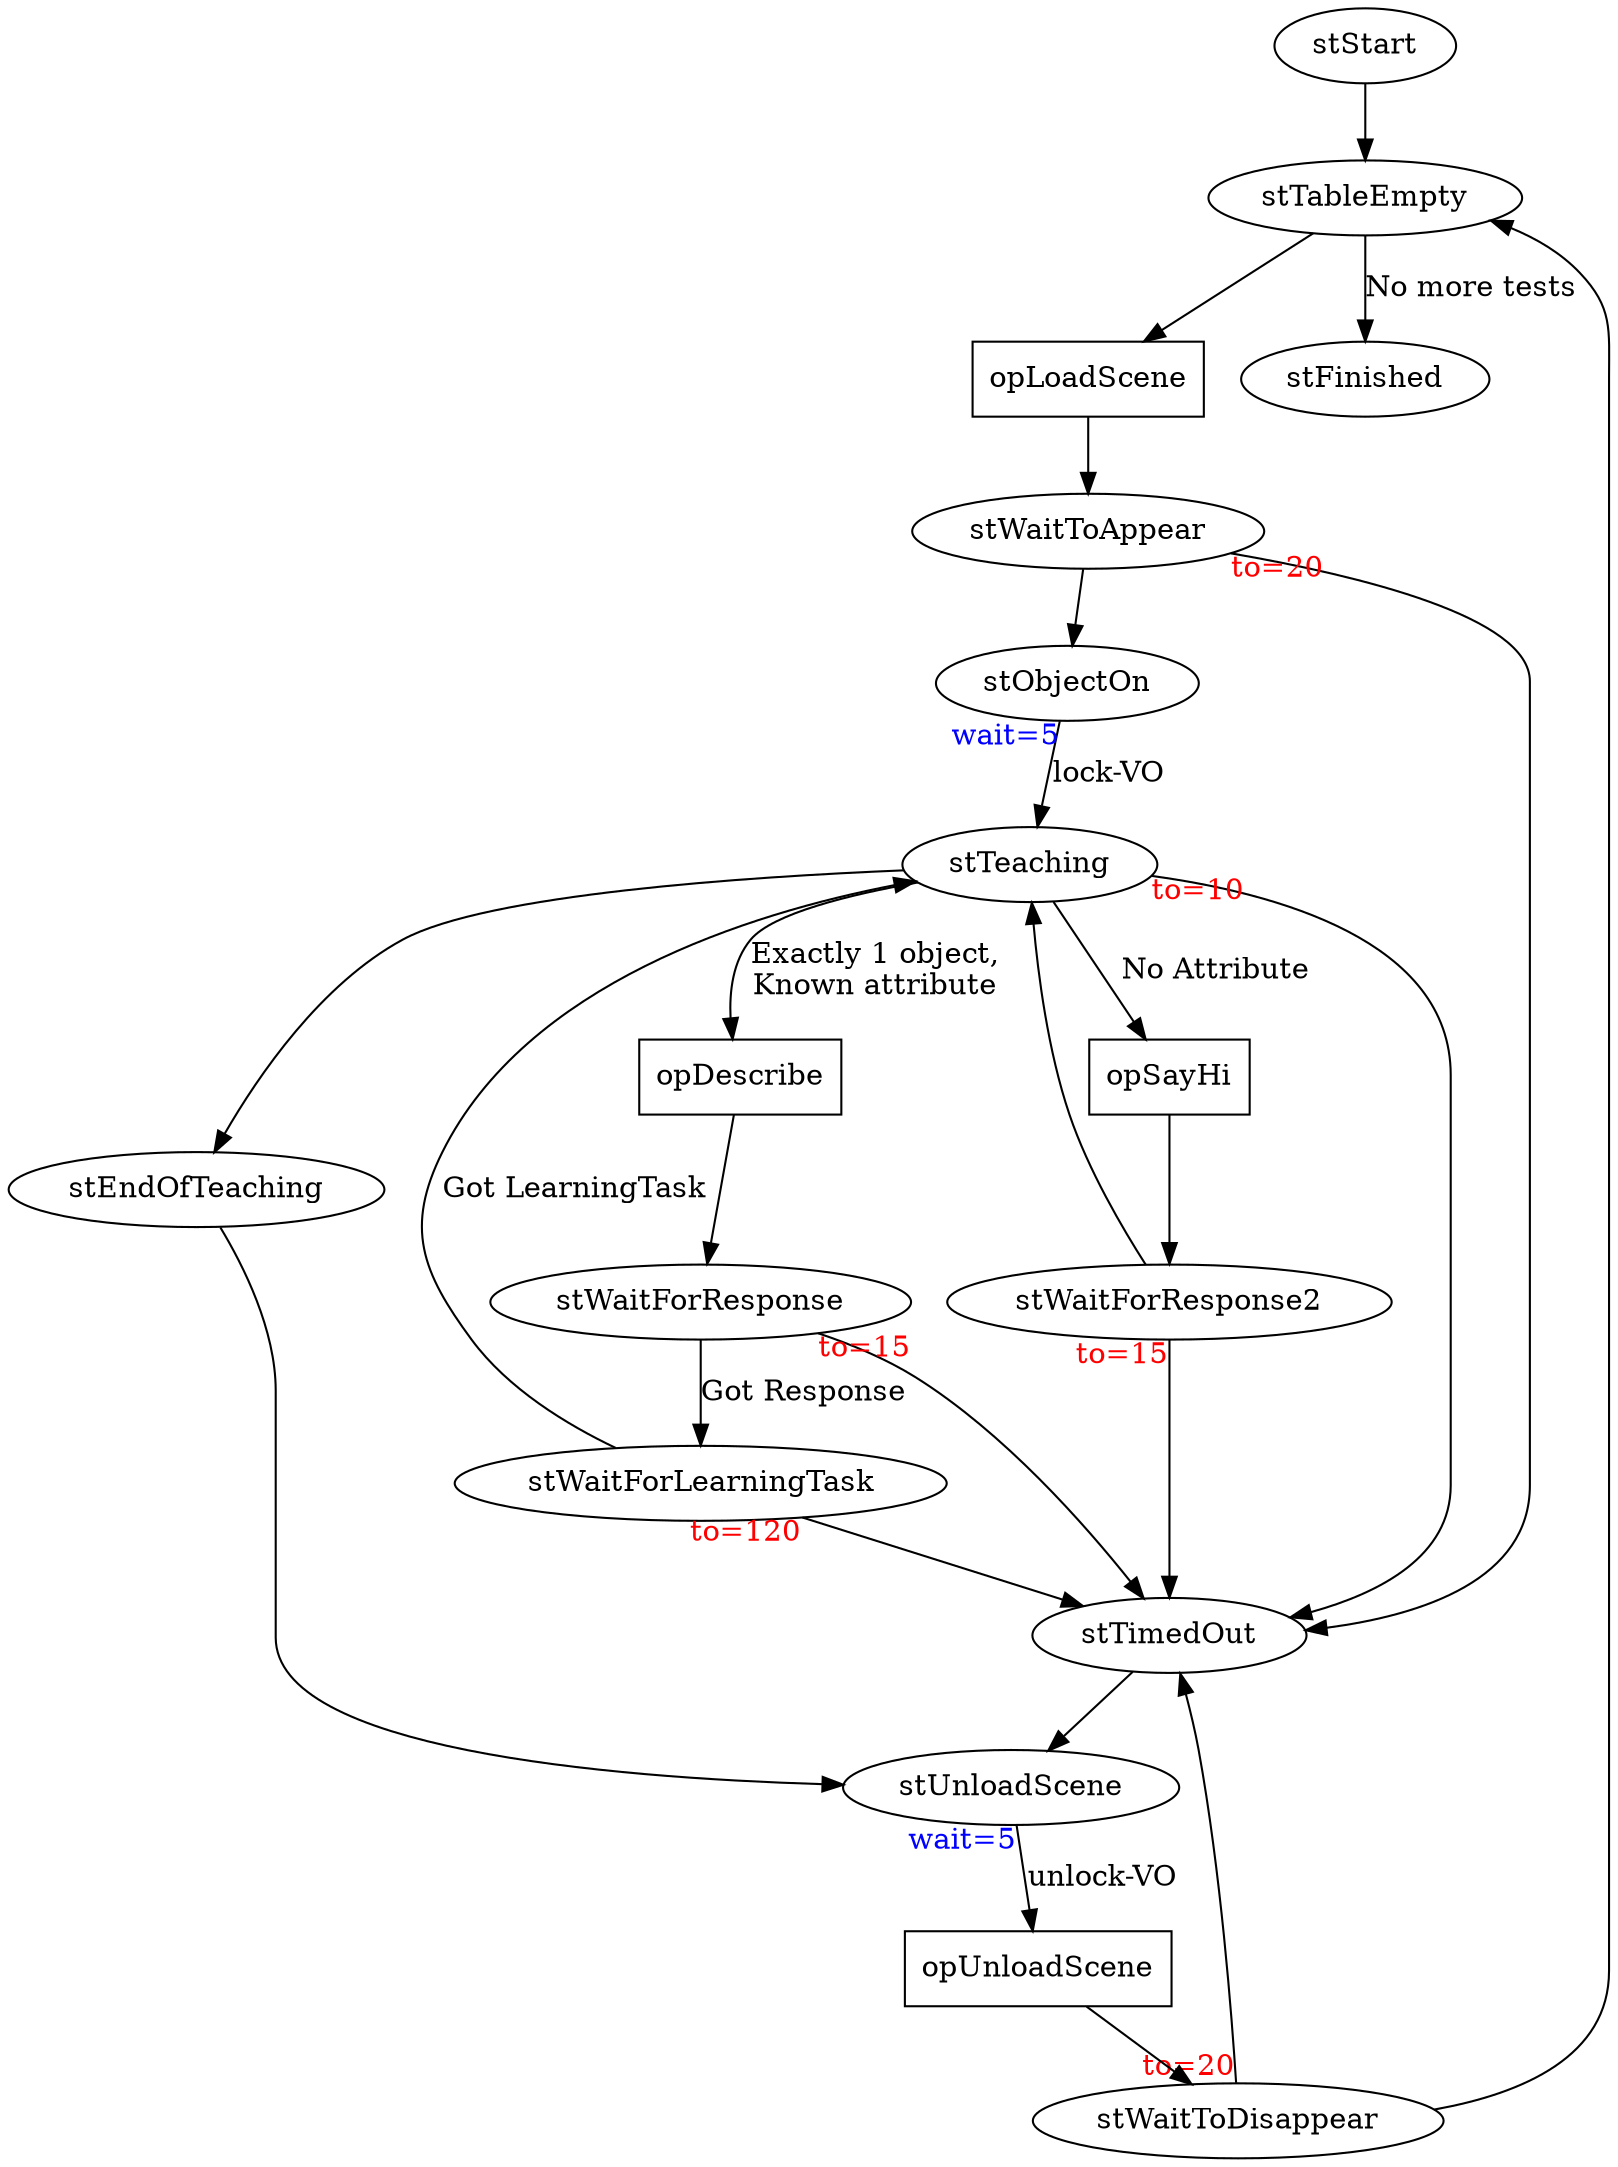 digraph G {
	graph [layout=dot rankdir=TB]
		// George Year 2 Automated Tutor

		stStart
		stTableEmpty
		opLoadScene [ shape="box" ]
		stWaitToAppear
		stObjectOn
		stTeaching
		opDescribe [ shape="box" ]
		opSayHi    [ shape="box" ]
		stWaitForResponse
		stWaitForLearningTask
		stEndOfTeaching
		stWaitToDisappear
		stFinished
		stTimedOut
		stUnloadScene
		opUnloadScene [ shape="box" ]


		{ stStart } -> { stTableEmpty }
		{ stTableEmpty } -> { opLoadScene }
		{ opLoadScene } -> {stWaitToAppear }
		{ stTableEmpty } -> { stFinished } [ label="No more tests" ]
		{ stWaitToAppear } -> { stObjectOn }
		{ stWaitToAppear } -> { stTimedOut } [ taillabel="to=20" labelfontcolor="red" ]
		{ stObjectOn } -> { stTeaching } [ taillabel="wait=5" label="lock-VO" labelfontcolor="blue" ]
		{ stTeaching } -> { opDescribe } [ label="Exactly 1 object,\nKnown attribute" ]
		{ stTeaching } -> { opSayHi } [ label="No Attribute" ]
		{ opDescribe } -> { stWaitForResponse } 
		{ opSayHi } -> { stWaitForResponse2 }
		{ stTeaching } -> { stEndOfTeaching }
		{ stTeaching } -> { stTimedOut } [taillabel="to=10" labelfontcolor="red"]
		{ stWaitForResponse } -> { stWaitForLearningTask } [ label="Got Response" ]
		{ stWaitForResponse } -> { stTimedOut } [ taillabel="to=15"  labelfontcolor="red"] 
		{ stWaitForResponse2 } -> { stTeaching }
		{ stWaitForResponse2 } -> { stTimedOut } [ taillabel="to=15"  labelfontcolor="red"] 
		{ stWaitForLearningTask } -> { stTeaching } [ label="Got LearningTask" ]
		{ stWaitForLearningTask } -> { stTimedOut } [ taillabel="to=120"  labelfontcolor="red"]
		{ stEndOfTeaching } -> { stUnloadScene }
		{ stUnloadScene } -> { opUnloadScene } [ taillabel="wait=5" label="unlock-VO" labelfontcolor="blue" ]
		{ opUnloadScene } -> { stWaitToDisappear }
		{ stWaitToDisappear } -> { stTableEmpty }
		{ stWaitToDisappear } -> { stTimedOut } [taillabel="to=20" labelfontcolor="red"]
		{ stTimedOut } -> { stUnloadScene }


}
